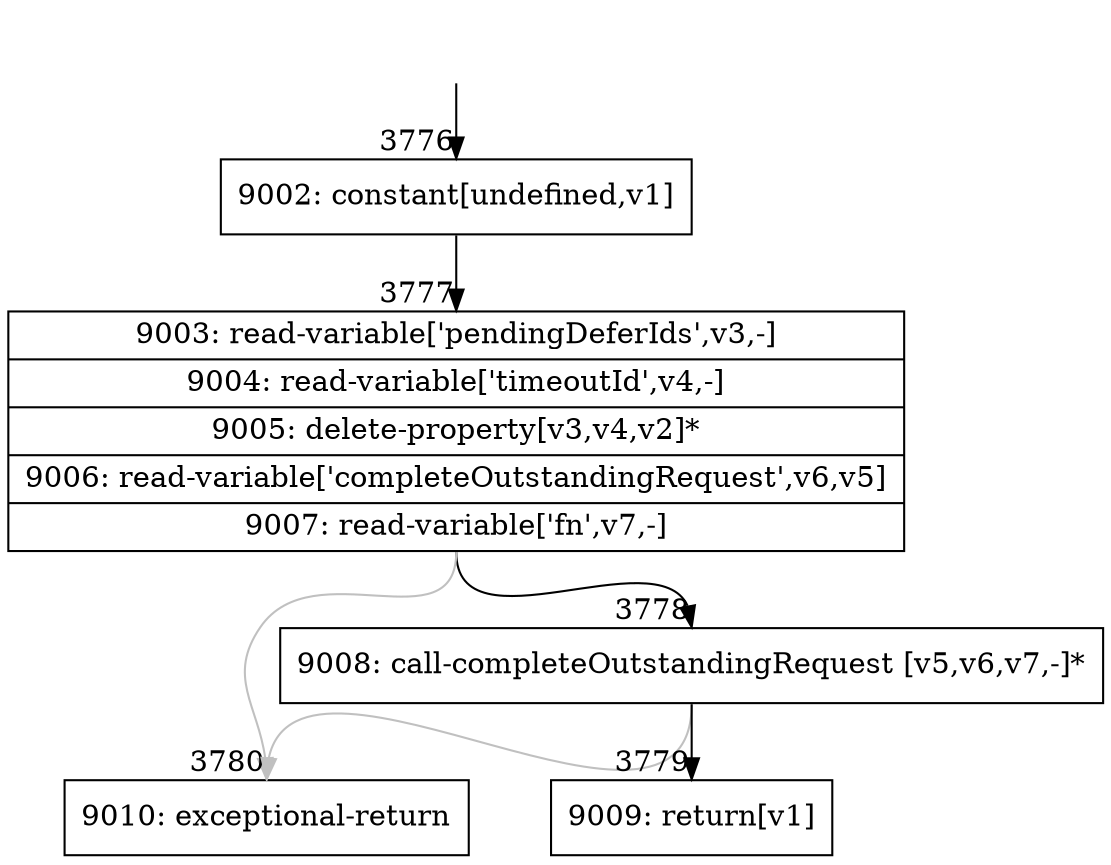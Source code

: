 digraph {
rankdir="TD"
BB_entry314[shape=none,label=""];
BB_entry314 -> BB3776 [tailport=s, headport=n, headlabel="    3776"]
BB3776 [shape=record label="{9002: constant[undefined,v1]}" ] 
BB3776 -> BB3777 [tailport=s, headport=n, headlabel="      3777"]
BB3777 [shape=record label="{9003: read-variable['pendingDeferIds',v3,-]|9004: read-variable['timeoutId',v4,-]|9005: delete-property[v3,v4,v2]*|9006: read-variable['completeOutstandingRequest',v6,v5]|9007: read-variable['fn',v7,-]}" ] 
BB3777 -> BB3778 [tailport=s, headport=n, headlabel="      3778"]
BB3777 -> BB3780 [tailport=s, headport=n, color=gray, headlabel="      3780"]
BB3778 [shape=record label="{9008: call-completeOutstandingRequest [v5,v6,v7,-]*}" ] 
BB3778 -> BB3779 [tailport=s, headport=n, headlabel="      3779"]
BB3778 -> BB3780 [tailport=s, headport=n, color=gray]
BB3779 [shape=record label="{9009: return[v1]}" ] 
BB3780 [shape=record label="{9010: exceptional-return}" ] 
//#$~ 5668
}
